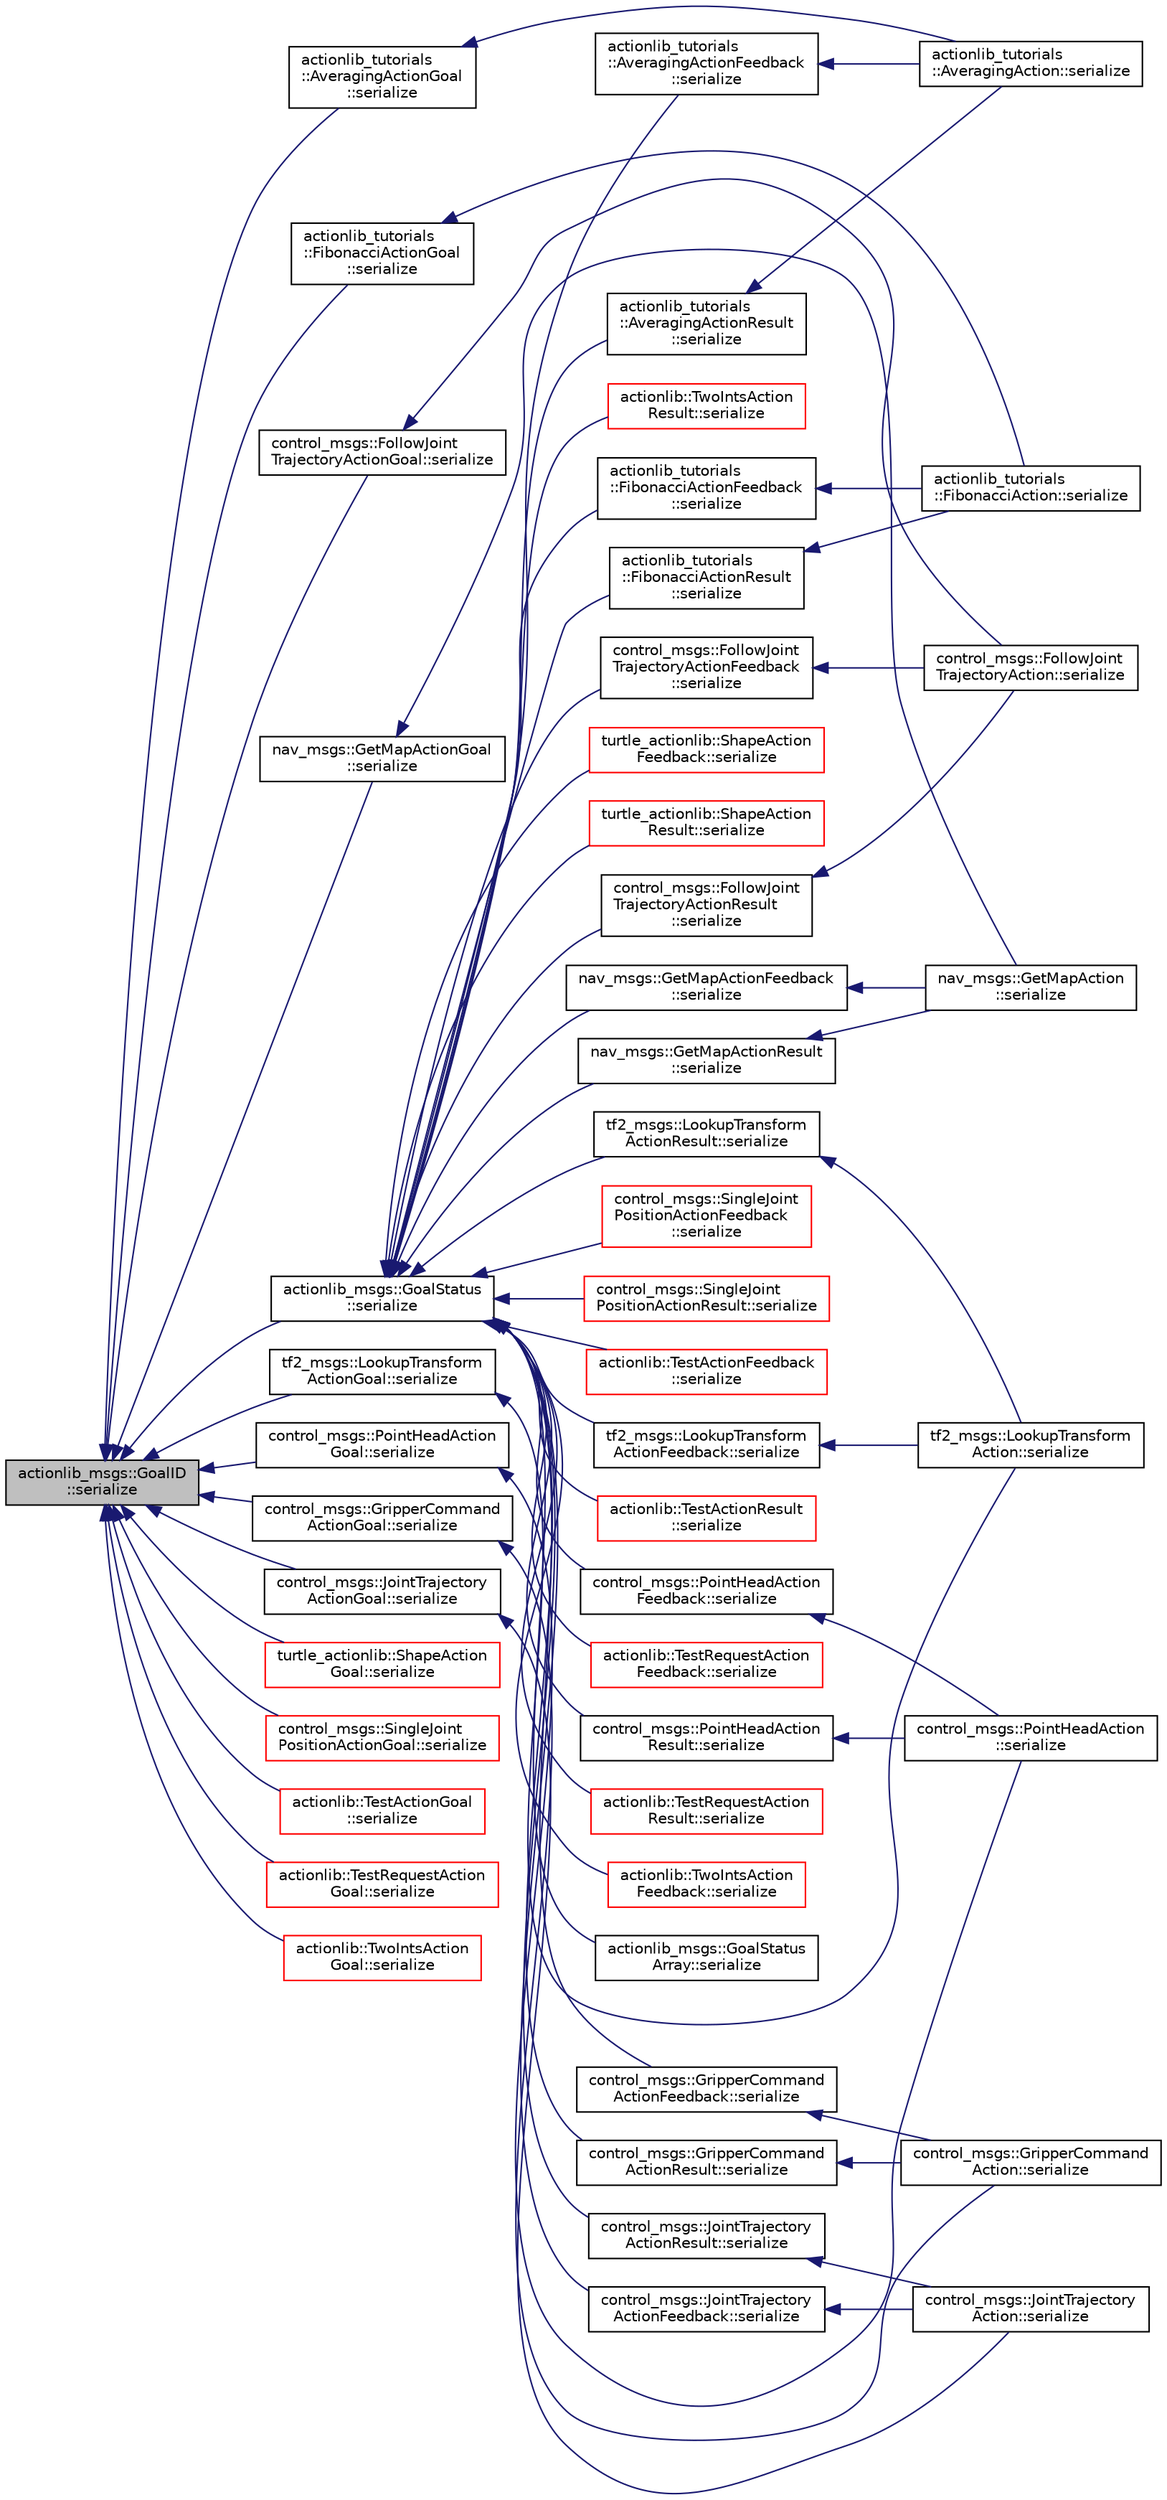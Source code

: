 digraph "actionlib_msgs::GoalID::serialize"
{
  edge [fontname="Helvetica",fontsize="10",labelfontname="Helvetica",labelfontsize="10"];
  node [fontname="Helvetica",fontsize="10",shape=record];
  rankdir="LR";
  Node1 [label="actionlib_msgs::GoalID\l::serialize",height=0.2,width=0.4,color="black", fillcolor="grey75", style="filled" fontcolor="black"];
  Node1 -> Node2 [dir="back",color="midnightblue",fontsize="10",style="solid",fontname="Helvetica"];
  Node2 [label="actionlib_tutorials\l::AveragingActionGoal\l::serialize",height=0.2,width=0.4,color="black", fillcolor="white", style="filled",URL="$classactionlib__tutorials_1_1_averaging_action_goal.html#a5bd13868dd830679ef29b868f87dfddc"];
  Node2 -> Node3 [dir="back",color="midnightblue",fontsize="10",style="solid",fontname="Helvetica"];
  Node3 [label="actionlib_tutorials\l::AveragingAction::serialize",height=0.2,width=0.4,color="black", fillcolor="white", style="filled",URL="$classactionlib__tutorials_1_1_averaging_action.html#a5285dbc242000ddc64aeac2bced02a11"];
  Node1 -> Node4 [dir="back",color="midnightblue",fontsize="10",style="solid",fontname="Helvetica"];
  Node4 [label="actionlib_tutorials\l::FibonacciActionGoal\l::serialize",height=0.2,width=0.4,color="black", fillcolor="white", style="filled",URL="$classactionlib__tutorials_1_1_fibonacci_action_goal.html#af88c1c5457c31e33b24d6540358dd694"];
  Node4 -> Node5 [dir="back",color="midnightblue",fontsize="10",style="solid",fontname="Helvetica"];
  Node5 [label="actionlib_tutorials\l::FibonacciAction::serialize",height=0.2,width=0.4,color="black", fillcolor="white", style="filled",URL="$classactionlib__tutorials_1_1_fibonacci_action.html#a51880d9a95852797130992e44631acda"];
  Node1 -> Node6 [dir="back",color="midnightblue",fontsize="10",style="solid",fontname="Helvetica"];
  Node6 [label="control_msgs::FollowJoint\lTrajectoryActionGoal::serialize",height=0.2,width=0.4,color="black", fillcolor="white", style="filled",URL="$classcontrol__msgs_1_1_follow_joint_trajectory_action_goal.html#a393489ca412a9f27d03ec457db36ec72"];
  Node6 -> Node7 [dir="back",color="midnightblue",fontsize="10",style="solid",fontname="Helvetica"];
  Node7 [label="control_msgs::FollowJoint\lTrajectoryAction::serialize",height=0.2,width=0.4,color="black", fillcolor="white", style="filled",URL="$classcontrol__msgs_1_1_follow_joint_trajectory_action.html#a2df0d37f15e4ec31d79844bdbea7433b"];
  Node1 -> Node8 [dir="back",color="midnightblue",fontsize="10",style="solid",fontname="Helvetica"];
  Node8 [label="nav_msgs::GetMapActionGoal\l::serialize",height=0.2,width=0.4,color="black", fillcolor="white", style="filled",URL="$classnav__msgs_1_1_get_map_action_goal.html#ae43f7bc774ec3fedd64672f46f54acf4"];
  Node8 -> Node9 [dir="back",color="midnightblue",fontsize="10",style="solid",fontname="Helvetica"];
  Node9 [label="nav_msgs::GetMapAction\l::serialize",height=0.2,width=0.4,color="black", fillcolor="white", style="filled",URL="$classnav__msgs_1_1_get_map_action.html#a7498cde713776b8fdcc54fbece0d2a3b"];
  Node1 -> Node10 [dir="back",color="midnightblue",fontsize="10",style="solid",fontname="Helvetica"];
  Node10 [label="actionlib_msgs::GoalStatus\l::serialize",height=0.2,width=0.4,color="black", fillcolor="white", style="filled",URL="$classactionlib__msgs_1_1_goal_status.html#ad0c10d1613330ab5dff49d15d843d555"];
  Node10 -> Node11 [dir="back",color="midnightblue",fontsize="10",style="solid",fontname="Helvetica"];
  Node11 [label="actionlib_tutorials\l::AveragingActionFeedback\l::serialize",height=0.2,width=0.4,color="black", fillcolor="white", style="filled",URL="$classactionlib__tutorials_1_1_averaging_action_feedback.html#a34eb955b0fb1c3d8d98ab7281c0b3b3b"];
  Node11 -> Node3 [dir="back",color="midnightblue",fontsize="10",style="solid",fontname="Helvetica"];
  Node10 -> Node12 [dir="back",color="midnightblue",fontsize="10",style="solid",fontname="Helvetica"];
  Node12 [label="actionlib_tutorials\l::AveragingActionResult\l::serialize",height=0.2,width=0.4,color="black", fillcolor="white", style="filled",URL="$classactionlib__tutorials_1_1_averaging_action_result.html#ab87576a3ad872adf10a6d6cc5ba54a36"];
  Node12 -> Node3 [dir="back",color="midnightblue",fontsize="10",style="solid",fontname="Helvetica"];
  Node10 -> Node13 [dir="back",color="midnightblue",fontsize="10",style="solid",fontname="Helvetica"];
  Node13 [label="actionlib_tutorials\l::FibonacciActionFeedback\l::serialize",height=0.2,width=0.4,color="black", fillcolor="white", style="filled",URL="$classactionlib__tutorials_1_1_fibonacci_action_feedback.html#a19669920623a1ed9ee75f89684b7d76c"];
  Node13 -> Node5 [dir="back",color="midnightblue",fontsize="10",style="solid",fontname="Helvetica"];
  Node10 -> Node14 [dir="back",color="midnightblue",fontsize="10",style="solid",fontname="Helvetica"];
  Node14 [label="actionlib_tutorials\l::FibonacciActionResult\l::serialize",height=0.2,width=0.4,color="black", fillcolor="white", style="filled",URL="$classactionlib__tutorials_1_1_fibonacci_action_result.html#a8a68692a15f6631cf51119ccf3f8716f"];
  Node14 -> Node5 [dir="back",color="midnightblue",fontsize="10",style="solid",fontname="Helvetica"];
  Node10 -> Node15 [dir="back",color="midnightblue",fontsize="10",style="solid",fontname="Helvetica"];
  Node15 [label="control_msgs::FollowJoint\lTrajectoryActionFeedback\l::serialize",height=0.2,width=0.4,color="black", fillcolor="white", style="filled",URL="$classcontrol__msgs_1_1_follow_joint_trajectory_action_feedback.html#a67659f1d9a5e1da054f7ec2e0e143cdb"];
  Node15 -> Node7 [dir="back",color="midnightblue",fontsize="10",style="solid",fontname="Helvetica"];
  Node10 -> Node16 [dir="back",color="midnightblue",fontsize="10",style="solid",fontname="Helvetica"];
  Node16 [label="control_msgs::FollowJoint\lTrajectoryActionResult\l::serialize",height=0.2,width=0.4,color="black", fillcolor="white", style="filled",URL="$classcontrol__msgs_1_1_follow_joint_trajectory_action_result.html#a800d11befc4b9a521150192c36473306"];
  Node16 -> Node7 [dir="back",color="midnightblue",fontsize="10",style="solid",fontname="Helvetica"];
  Node10 -> Node17 [dir="back",color="midnightblue",fontsize="10",style="solid",fontname="Helvetica"];
  Node17 [label="nav_msgs::GetMapActionFeedback\l::serialize",height=0.2,width=0.4,color="black", fillcolor="white", style="filled",URL="$classnav__msgs_1_1_get_map_action_feedback.html#ab888b882c859a4b023a46caaa49fe483"];
  Node17 -> Node9 [dir="back",color="midnightblue",fontsize="10",style="solid",fontname="Helvetica"];
  Node10 -> Node18 [dir="back",color="midnightblue",fontsize="10",style="solid",fontname="Helvetica"];
  Node18 [label="nav_msgs::GetMapActionResult\l::serialize",height=0.2,width=0.4,color="black", fillcolor="white", style="filled",URL="$classnav__msgs_1_1_get_map_action_result.html#a894488d06f9e21a9d97d9dba6f5e55e3"];
  Node18 -> Node9 [dir="back",color="midnightblue",fontsize="10",style="solid",fontname="Helvetica"];
  Node10 -> Node19 [dir="back",color="midnightblue",fontsize="10",style="solid",fontname="Helvetica"];
  Node19 [label="actionlib_msgs::GoalStatus\lArray::serialize",height=0.2,width=0.4,color="black", fillcolor="white", style="filled",URL="$classactionlib__msgs_1_1_goal_status_array.html#a4e630bd84e5f0c6347c74eaed03eba0c"];
  Node10 -> Node20 [dir="back",color="midnightblue",fontsize="10",style="solid",fontname="Helvetica"];
  Node20 [label="control_msgs::GripperCommand\lActionFeedback::serialize",height=0.2,width=0.4,color="black", fillcolor="white", style="filled",URL="$classcontrol__msgs_1_1_gripper_command_action_feedback.html#acc2a23cbed8c719c819bc79f83916918"];
  Node20 -> Node21 [dir="back",color="midnightblue",fontsize="10",style="solid",fontname="Helvetica"];
  Node21 [label="control_msgs::GripperCommand\lAction::serialize",height=0.2,width=0.4,color="black", fillcolor="white", style="filled",URL="$classcontrol__msgs_1_1_gripper_command_action.html#acc4640f453b7ac0c9bd697a09578c08d"];
  Node10 -> Node22 [dir="back",color="midnightblue",fontsize="10",style="solid",fontname="Helvetica"];
  Node22 [label="control_msgs::GripperCommand\lActionResult::serialize",height=0.2,width=0.4,color="black", fillcolor="white", style="filled",URL="$classcontrol__msgs_1_1_gripper_command_action_result.html#acdd6020ab9235275cbad006ddd7ce2ca"];
  Node22 -> Node21 [dir="back",color="midnightblue",fontsize="10",style="solid",fontname="Helvetica"];
  Node10 -> Node23 [dir="back",color="midnightblue",fontsize="10",style="solid",fontname="Helvetica"];
  Node23 [label="control_msgs::JointTrajectory\lActionFeedback::serialize",height=0.2,width=0.4,color="black", fillcolor="white", style="filled",URL="$classcontrol__msgs_1_1_joint_trajectory_action_feedback.html#a32db6cba7c107d02968971ba4c41dae8"];
  Node23 -> Node24 [dir="back",color="midnightblue",fontsize="10",style="solid",fontname="Helvetica"];
  Node24 [label="control_msgs::JointTrajectory\lAction::serialize",height=0.2,width=0.4,color="black", fillcolor="white", style="filled",URL="$classcontrol__msgs_1_1_joint_trajectory_action.html#ac250f15399e2404388207bcb90463cb3"];
  Node10 -> Node25 [dir="back",color="midnightblue",fontsize="10",style="solid",fontname="Helvetica"];
  Node25 [label="control_msgs::JointTrajectory\lActionResult::serialize",height=0.2,width=0.4,color="black", fillcolor="white", style="filled",URL="$classcontrol__msgs_1_1_joint_trajectory_action_result.html#a5843c7481b13089059499c64e62c0efb"];
  Node25 -> Node24 [dir="back",color="midnightblue",fontsize="10",style="solid",fontname="Helvetica"];
  Node10 -> Node26 [dir="back",color="midnightblue",fontsize="10",style="solid",fontname="Helvetica"];
  Node26 [label="tf2_msgs::LookupTransform\lActionFeedback::serialize",height=0.2,width=0.4,color="black", fillcolor="white", style="filled",URL="$classtf2__msgs_1_1_lookup_transform_action_feedback.html#af628dc858ed2e58cf105920292b66286"];
  Node26 -> Node27 [dir="back",color="midnightblue",fontsize="10",style="solid",fontname="Helvetica"];
  Node27 [label="tf2_msgs::LookupTransform\lAction::serialize",height=0.2,width=0.4,color="black", fillcolor="white", style="filled",URL="$classtf2__msgs_1_1_lookup_transform_action.html#a7c5880ab1d4af63ee270b5ddfad178b5"];
  Node10 -> Node28 [dir="back",color="midnightblue",fontsize="10",style="solid",fontname="Helvetica"];
  Node28 [label="tf2_msgs::LookupTransform\lActionResult::serialize",height=0.2,width=0.4,color="black", fillcolor="white", style="filled",URL="$classtf2__msgs_1_1_lookup_transform_action_result.html#a523937865c7544102a3e0b236bbca3c0"];
  Node28 -> Node27 [dir="back",color="midnightblue",fontsize="10",style="solid",fontname="Helvetica"];
  Node10 -> Node29 [dir="back",color="midnightblue",fontsize="10",style="solid",fontname="Helvetica"];
  Node29 [label="control_msgs::PointHeadAction\lFeedback::serialize",height=0.2,width=0.4,color="black", fillcolor="white", style="filled",URL="$classcontrol__msgs_1_1_point_head_action_feedback.html#a3b67eb50ac241b10da436bd8f009b794"];
  Node29 -> Node30 [dir="back",color="midnightblue",fontsize="10",style="solid",fontname="Helvetica"];
  Node30 [label="control_msgs::PointHeadAction\l::serialize",height=0.2,width=0.4,color="black", fillcolor="white", style="filled",URL="$classcontrol__msgs_1_1_point_head_action.html#a3ab02dbe3e593381dd69f219b06facc1"];
  Node10 -> Node31 [dir="back",color="midnightblue",fontsize="10",style="solid",fontname="Helvetica"];
  Node31 [label="control_msgs::PointHeadAction\lResult::serialize",height=0.2,width=0.4,color="black", fillcolor="white", style="filled",URL="$classcontrol__msgs_1_1_point_head_action_result.html#a9d738583f1709042d1c91009dcea7bc6"];
  Node31 -> Node30 [dir="back",color="midnightblue",fontsize="10",style="solid",fontname="Helvetica"];
  Node10 -> Node32 [dir="back",color="midnightblue",fontsize="10",style="solid",fontname="Helvetica"];
  Node32 [label="turtle_actionlib::ShapeAction\lFeedback::serialize",height=0.2,width=0.4,color="red", fillcolor="white", style="filled",URL="$classturtle__actionlib_1_1_shape_action_feedback.html#a8f584bf46eea24fb15ae7d3533cd768e"];
  Node10 -> Node33 [dir="back",color="midnightblue",fontsize="10",style="solid",fontname="Helvetica"];
  Node33 [label="turtle_actionlib::ShapeAction\lResult::serialize",height=0.2,width=0.4,color="red", fillcolor="white", style="filled",URL="$classturtle__actionlib_1_1_shape_action_result.html#ad43642fcd36e7140f0c678f8b592e88a"];
  Node10 -> Node34 [dir="back",color="midnightblue",fontsize="10",style="solid",fontname="Helvetica"];
  Node34 [label="control_msgs::SingleJoint\lPositionActionFeedback\l::serialize",height=0.2,width=0.4,color="red", fillcolor="white", style="filled",URL="$classcontrol__msgs_1_1_single_joint_position_action_feedback.html#aaf7f39e6c32642cb612e1d9029b15833"];
  Node10 -> Node35 [dir="back",color="midnightblue",fontsize="10",style="solid",fontname="Helvetica"];
  Node35 [label="control_msgs::SingleJoint\lPositionActionResult::serialize",height=0.2,width=0.4,color="red", fillcolor="white", style="filled",URL="$classcontrol__msgs_1_1_single_joint_position_action_result.html#a8c6d70cc8d56c0bc1d161493b2bbab4c"];
  Node10 -> Node36 [dir="back",color="midnightblue",fontsize="10",style="solid",fontname="Helvetica"];
  Node36 [label="actionlib::TestActionFeedback\l::serialize",height=0.2,width=0.4,color="red", fillcolor="white", style="filled",URL="$classactionlib_1_1_test_action_feedback.html#af982053ebba205df8c44e047535bb1c1"];
  Node10 -> Node37 [dir="back",color="midnightblue",fontsize="10",style="solid",fontname="Helvetica"];
  Node37 [label="actionlib::TestActionResult\l::serialize",height=0.2,width=0.4,color="red", fillcolor="white", style="filled",URL="$classactionlib_1_1_test_action_result.html#aa5e365f432ce94b5c1fe647836b049f2"];
  Node10 -> Node38 [dir="back",color="midnightblue",fontsize="10",style="solid",fontname="Helvetica"];
  Node38 [label="actionlib::TestRequestAction\lFeedback::serialize",height=0.2,width=0.4,color="red", fillcolor="white", style="filled",URL="$classactionlib_1_1_test_request_action_feedback.html#a312005b745e0c7a727247fd21eb2e2cd"];
  Node10 -> Node39 [dir="back",color="midnightblue",fontsize="10",style="solid",fontname="Helvetica"];
  Node39 [label="actionlib::TestRequestAction\lResult::serialize",height=0.2,width=0.4,color="red", fillcolor="white", style="filled",URL="$classactionlib_1_1_test_request_action_result.html#a2513208710f74f4c0a5a80cc7f7982c7"];
  Node10 -> Node40 [dir="back",color="midnightblue",fontsize="10",style="solid",fontname="Helvetica"];
  Node40 [label="actionlib::TwoIntsAction\lFeedback::serialize",height=0.2,width=0.4,color="red", fillcolor="white", style="filled",URL="$classactionlib_1_1_two_ints_action_feedback.html#a88965bac35a08bbbab171c8033240b8c"];
  Node10 -> Node41 [dir="back",color="midnightblue",fontsize="10",style="solid",fontname="Helvetica"];
  Node41 [label="actionlib::TwoIntsAction\lResult::serialize",height=0.2,width=0.4,color="red", fillcolor="white", style="filled",URL="$classactionlib_1_1_two_ints_action_result.html#a300a541a124a326099f1a00a0f73782f"];
  Node1 -> Node42 [dir="back",color="midnightblue",fontsize="10",style="solid",fontname="Helvetica"];
  Node42 [label="control_msgs::GripperCommand\lActionGoal::serialize",height=0.2,width=0.4,color="black", fillcolor="white", style="filled",URL="$classcontrol__msgs_1_1_gripper_command_action_goal.html#a35d4090c4c4f2eb397d8395d5fe3ee1f"];
  Node42 -> Node21 [dir="back",color="midnightblue",fontsize="10",style="solid",fontname="Helvetica"];
  Node1 -> Node43 [dir="back",color="midnightblue",fontsize="10",style="solid",fontname="Helvetica"];
  Node43 [label="control_msgs::JointTrajectory\lActionGoal::serialize",height=0.2,width=0.4,color="black", fillcolor="white", style="filled",URL="$classcontrol__msgs_1_1_joint_trajectory_action_goal.html#af5371374175b6f8ae7efdd2bd349484e"];
  Node43 -> Node24 [dir="back",color="midnightblue",fontsize="10",style="solid",fontname="Helvetica"];
  Node1 -> Node44 [dir="back",color="midnightblue",fontsize="10",style="solid",fontname="Helvetica"];
  Node44 [label="tf2_msgs::LookupTransform\lActionGoal::serialize",height=0.2,width=0.4,color="black", fillcolor="white", style="filled",URL="$classtf2__msgs_1_1_lookup_transform_action_goal.html#aef7284aaa0bb34410ea008d961193a0f"];
  Node44 -> Node27 [dir="back",color="midnightblue",fontsize="10",style="solid",fontname="Helvetica"];
  Node1 -> Node45 [dir="back",color="midnightblue",fontsize="10",style="solid",fontname="Helvetica"];
  Node45 [label="control_msgs::PointHeadAction\lGoal::serialize",height=0.2,width=0.4,color="black", fillcolor="white", style="filled",URL="$classcontrol__msgs_1_1_point_head_action_goal.html#a82b2838cd181d2515471f52211f6ecc6"];
  Node45 -> Node30 [dir="back",color="midnightblue",fontsize="10",style="solid",fontname="Helvetica"];
  Node1 -> Node46 [dir="back",color="midnightblue",fontsize="10",style="solid",fontname="Helvetica"];
  Node46 [label="turtle_actionlib::ShapeAction\lGoal::serialize",height=0.2,width=0.4,color="red", fillcolor="white", style="filled",URL="$classturtle__actionlib_1_1_shape_action_goal.html#a9fc3d32fe63d4d9f83f96b5d7f42eada"];
  Node1 -> Node47 [dir="back",color="midnightblue",fontsize="10",style="solid",fontname="Helvetica"];
  Node47 [label="control_msgs::SingleJoint\lPositionActionGoal::serialize",height=0.2,width=0.4,color="red", fillcolor="white", style="filled",URL="$classcontrol__msgs_1_1_single_joint_position_action_goal.html#a1afbbd14b0aadfa89fc9614175c527e3"];
  Node1 -> Node48 [dir="back",color="midnightblue",fontsize="10",style="solid",fontname="Helvetica"];
  Node48 [label="actionlib::TestActionGoal\l::serialize",height=0.2,width=0.4,color="red", fillcolor="white", style="filled",URL="$classactionlib_1_1_test_action_goal.html#a14799f35f14ccfc5e46b17c96c580d2c"];
  Node1 -> Node49 [dir="back",color="midnightblue",fontsize="10",style="solid",fontname="Helvetica"];
  Node49 [label="actionlib::TestRequestAction\lGoal::serialize",height=0.2,width=0.4,color="red", fillcolor="white", style="filled",URL="$classactionlib_1_1_test_request_action_goal.html#adc8594c9beacae87e65d75bc55d4b694"];
  Node1 -> Node50 [dir="back",color="midnightblue",fontsize="10",style="solid",fontname="Helvetica"];
  Node50 [label="actionlib::TwoIntsAction\lGoal::serialize",height=0.2,width=0.4,color="red", fillcolor="white", style="filled",URL="$classactionlib_1_1_two_ints_action_goal.html#a500d943d8a13443fd1f1145171b89ed8"];
}
